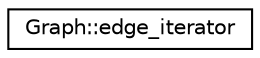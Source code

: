 digraph "Graphical Class Hierarchy"
{
  edge [fontname="Helvetica",fontsize="10",labelfontname="Helvetica",labelfontsize="10"];
  node [fontname="Helvetica",fontsize="10",shape=record];
  rankdir="LR";
  Node1 [label="Graph::edge_iterator",height=0.2,width=0.4,color="black", fillcolor="white", style="filled",URL="$classGraph_1_1edge__iterator.html"];
}
